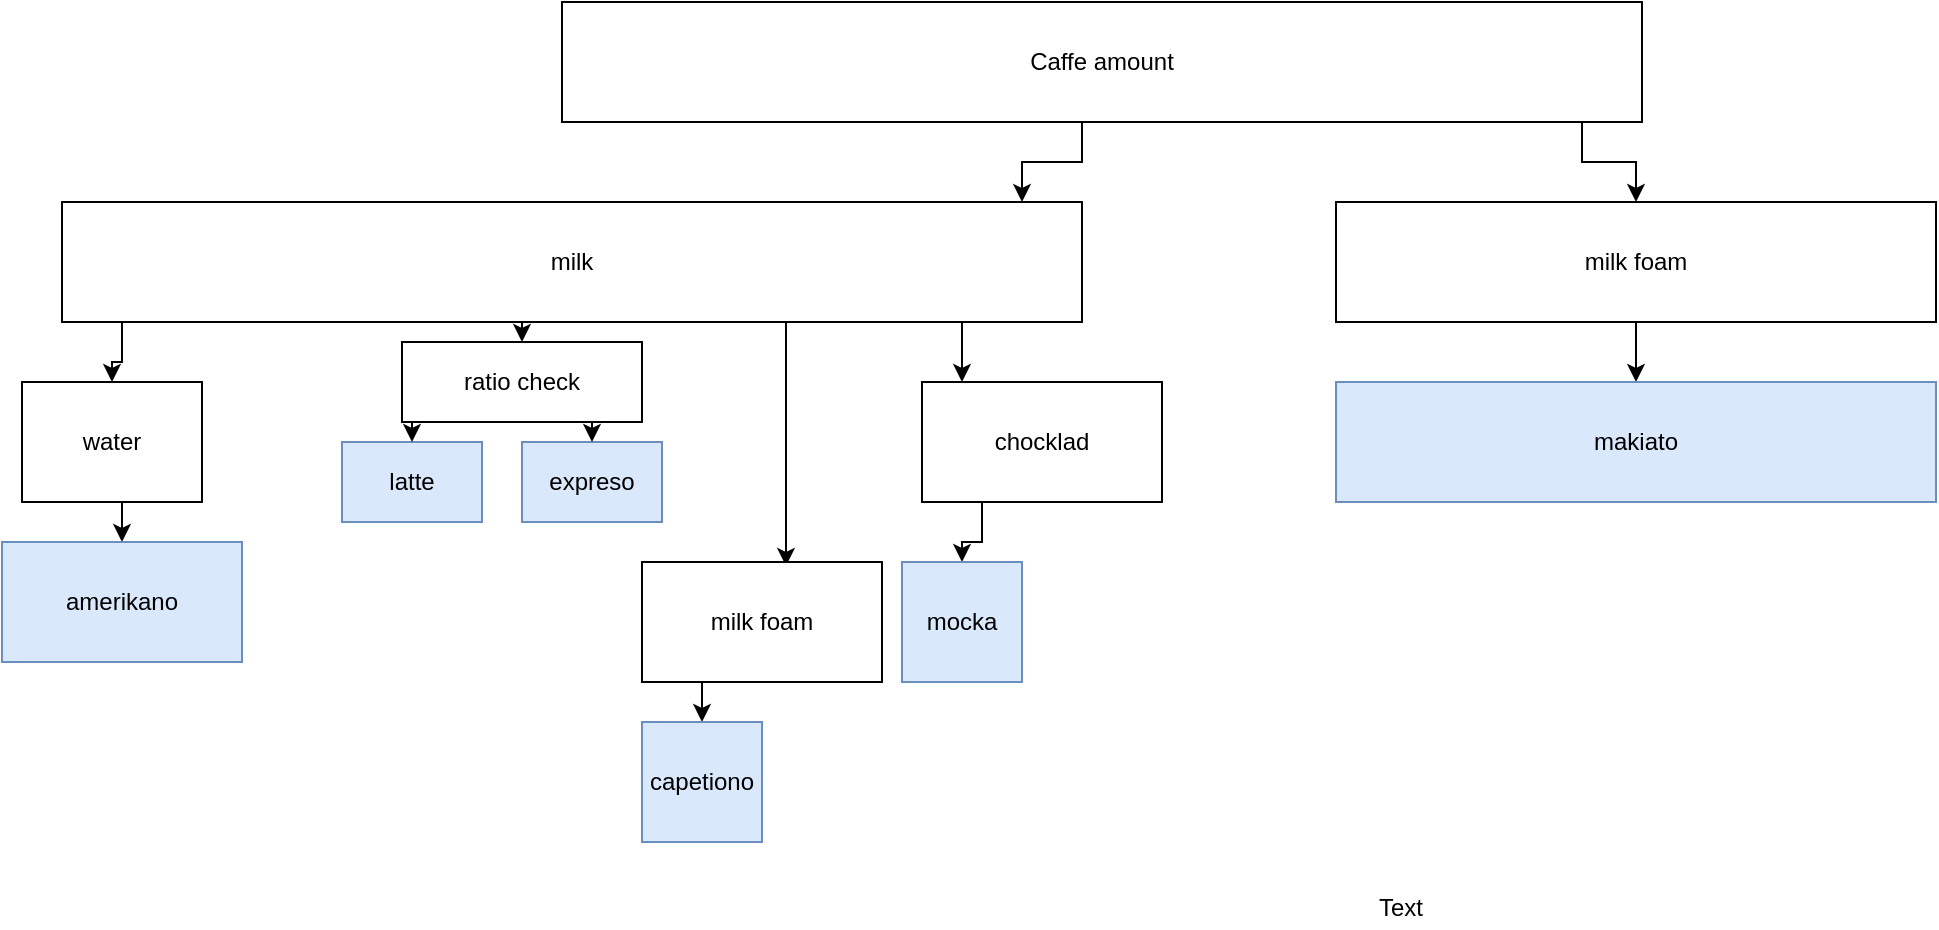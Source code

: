 <mxfile version="12.5.3" type="device"><diagram id="Z9fNK76Pbq1OMo1wvbKV" name="Page-1"><mxGraphModel dx="1769" dy="642" grid="1" gridSize="10" guides="1" tooltips="1" connect="1" arrows="1" fold="1" page="1" pageScale="1" pageWidth="827" pageHeight="1169" math="0" shadow="0"><root><mxCell id="0"/><mxCell id="1" parent="0"/><mxCell id="CTujhZbAA45Agaao7UOw-3" value="" style="edgeStyle=orthogonalEdgeStyle;rounded=0;orthogonalLoop=1;jettySize=auto;html=1;" edge="1" parent="1" source="CTujhZbAA45Agaao7UOw-1" target="CTujhZbAA45Agaao7UOw-2"><mxGeometry relative="1" as="geometry"><Array as="points"><mxPoint x="400" y="90"/><mxPoint x="370" y="90"/></Array></mxGeometry></mxCell><mxCell id="CTujhZbAA45Agaao7UOw-18" value="" style="edgeStyle=orthogonalEdgeStyle;rounded=0;orthogonalLoop=1;jettySize=auto;html=1;" edge="1" parent="1" source="CTujhZbAA45Agaao7UOw-1" target="CTujhZbAA45Agaao7UOw-17"><mxGeometry relative="1" as="geometry"><Array as="points"><mxPoint x="650" y="90"/><mxPoint x="677" y="90"/></Array></mxGeometry></mxCell><mxCell id="CTujhZbAA45Agaao7UOw-1" value="Caffe amount" style="rounded=0;whiteSpace=wrap;html=1;" vertex="1" parent="1"><mxGeometry x="140" y="10" width="540" height="60" as="geometry"/></mxCell><mxCell id="CTujhZbAA45Agaao7UOw-20" value="" style="edgeStyle=orthogonalEdgeStyle;rounded=0;orthogonalLoop=1;jettySize=auto;html=1;" edge="1" parent="1" source="CTujhZbAA45Agaao7UOw-17" target="CTujhZbAA45Agaao7UOw-19"><mxGeometry relative="1" as="geometry"/></mxCell><mxCell id="CTujhZbAA45Agaao7UOw-17" value="milk foam" style="rounded=0;whiteSpace=wrap;html=1;" vertex="1" parent="1"><mxGeometry x="527" y="110" width="300" height="60" as="geometry"/></mxCell><mxCell id="CTujhZbAA45Agaao7UOw-19" value="makiato" style="rounded=0;whiteSpace=wrap;html=1;fillColor=#dae8fc;strokeColor=#6c8ebf;" vertex="1" parent="1"><mxGeometry x="527" y="200" width="300" height="60" as="geometry"/></mxCell><mxCell id="CTujhZbAA45Agaao7UOw-11" value="" style="edgeStyle=orthogonalEdgeStyle;rounded=0;orthogonalLoop=1;jettySize=auto;html=1;" edge="1" parent="1" source="CTujhZbAA45Agaao7UOw-2" target="CTujhZbAA45Agaao7UOw-10"><mxGeometry relative="1" as="geometry"><Array as="points"><mxPoint x="340" y="180"/><mxPoint x="340" y="180"/></Array></mxGeometry></mxCell><mxCell id="CTujhZbAA45Agaao7UOw-25" style="edgeStyle=orthogonalEdgeStyle;rounded=0;orthogonalLoop=1;jettySize=auto;html=1;exitX=0.5;exitY=1;exitDx=0;exitDy=0;entryX=0.6;entryY=0.033;entryDx=0;entryDy=0;entryPerimeter=0;" edge="1" parent="1" source="CTujhZbAA45Agaao7UOw-2" target="CTujhZbAA45Agaao7UOw-12"><mxGeometry relative="1" as="geometry"><Array as="points"><mxPoint x="252" y="170"/></Array></mxGeometry></mxCell><mxCell id="CTujhZbAA45Agaao7UOw-32" style="edgeStyle=orthogonalEdgeStyle;rounded=0;orthogonalLoop=1;jettySize=auto;html=1;exitX=0.25;exitY=1;exitDx=0;exitDy=0;" edge="1" parent="1" source="CTujhZbAA45Agaao7UOw-2" target="CTujhZbAA45Agaao7UOw-14"><mxGeometry relative="1" as="geometry"><Array as="points"><mxPoint x="-80" y="170"/><mxPoint x="-80" y="190"/><mxPoint x="-85" y="190"/></Array></mxGeometry></mxCell><mxCell id="CTujhZbAA45Agaao7UOw-38" style="edgeStyle=orthogonalEdgeStyle;rounded=0;orthogonalLoop=1;jettySize=auto;html=1;exitX=0.5;exitY=1;exitDx=0;exitDy=0;entryX=0.5;entryY=0;entryDx=0;entryDy=0;" edge="1" parent="1" source="CTujhZbAA45Agaao7UOw-2" target="CTujhZbAA45Agaao7UOw-37"><mxGeometry relative="1" as="geometry"/></mxCell><mxCell id="CTujhZbAA45Agaao7UOw-2" value="milk" style="rounded=0;whiteSpace=wrap;html=1;" vertex="1" parent="1"><mxGeometry x="-110" y="110" width="510" height="60" as="geometry"/></mxCell><mxCell id="CTujhZbAA45Agaao7UOw-24" value="" style="edgeStyle=orthogonalEdgeStyle;rounded=0;orthogonalLoop=1;jettySize=auto;html=1;" edge="1" parent="1" source="CTujhZbAA45Agaao7UOw-10" target="CTujhZbAA45Agaao7UOw-23"><mxGeometry relative="1" as="geometry"><Array as="points"><mxPoint x="350" y="280"/><mxPoint x="340" y="280"/></Array></mxGeometry></mxCell><mxCell id="CTujhZbAA45Agaao7UOw-10" value="chocklad" style="rounded=0;whiteSpace=wrap;html=1;" vertex="1" parent="1"><mxGeometry x="320" y="200" width="120" height="60" as="geometry"/></mxCell><mxCell id="CTujhZbAA45Agaao7UOw-23" value="mocka" style="rounded=0;whiteSpace=wrap;html=1;fillColor=#dae8fc;strokeColor=#6c8ebf;" vertex="1" parent="1"><mxGeometry x="310" y="290" width="60" height="60" as="geometry"/></mxCell><mxCell id="CTujhZbAA45Agaao7UOw-28" style="edgeStyle=orthogonalEdgeStyle;rounded=0;orthogonalLoop=1;jettySize=auto;html=1;exitX=0.25;exitY=1;exitDx=0;exitDy=0;entryX=0.5;entryY=0;entryDx=0;entryDy=0;" edge="1" parent="1" source="CTujhZbAA45Agaao7UOw-12" target="CTujhZbAA45Agaao7UOw-27"><mxGeometry relative="1" as="geometry"/></mxCell><mxCell id="CTujhZbAA45Agaao7UOw-12" value="milk foam" style="rounded=0;whiteSpace=wrap;html=1;" vertex="1" parent="1"><mxGeometry x="180" y="290" width="120" height="60" as="geometry"/></mxCell><mxCell id="CTujhZbAA45Agaao7UOw-31" style="edgeStyle=orthogonalEdgeStyle;rounded=0;orthogonalLoop=1;jettySize=auto;html=1;exitX=0.5;exitY=1;exitDx=0;exitDy=0;entryX=0.5;entryY=0;entryDx=0;entryDy=0;" edge="1" parent="1" source="CTujhZbAA45Agaao7UOw-14" target="CTujhZbAA45Agaao7UOw-30"><mxGeometry relative="1" as="geometry"/></mxCell><mxCell id="CTujhZbAA45Agaao7UOw-14" value="water" style="rounded=0;whiteSpace=wrap;html=1;" vertex="1" parent="1"><mxGeometry x="-130" y="200" width="90" height="60" as="geometry"/></mxCell><mxCell id="CTujhZbAA45Agaao7UOw-21" value="expreso" style="rounded=0;whiteSpace=wrap;html=1;fillColor=#dae8fc;strokeColor=#6c8ebf;" vertex="1" parent="1"><mxGeometry x="120" y="230" width="70" height="40" as="geometry"/></mxCell><mxCell id="CTujhZbAA45Agaao7UOw-27" value="capetiono" style="rounded=0;whiteSpace=wrap;html=1;fillColor=#dae8fc;strokeColor=#6c8ebf;" vertex="1" parent="1"><mxGeometry x="180" y="370" width="60" height="60" as="geometry"/></mxCell><mxCell id="CTujhZbAA45Agaao7UOw-30" value="amerikano" style="rounded=0;whiteSpace=wrap;html=1;fillColor=#dae8fc;strokeColor=#6c8ebf;" vertex="1" parent="1"><mxGeometry x="-140" y="280" width="120" height="60" as="geometry"/></mxCell><mxCell id="CTujhZbAA45Agaao7UOw-34" value="latte" style="rounded=0;whiteSpace=wrap;html=1;fillColor=#dae8fc;strokeColor=#6c8ebf;" vertex="1" parent="1"><mxGeometry x="30" y="230" width="70" height="40" as="geometry"/></mxCell><mxCell id="CTujhZbAA45Agaao7UOw-39" style="edgeStyle=orthogonalEdgeStyle;rounded=0;orthogonalLoop=1;jettySize=auto;html=1;exitX=0.25;exitY=1;exitDx=0;exitDy=0;entryX=0.5;entryY=0;entryDx=0;entryDy=0;" edge="1" parent="1" source="CTujhZbAA45Agaao7UOw-37" target="CTujhZbAA45Agaao7UOw-34"><mxGeometry relative="1" as="geometry"/></mxCell><mxCell id="CTujhZbAA45Agaao7UOw-40" style="edgeStyle=orthogonalEdgeStyle;rounded=0;orthogonalLoop=1;jettySize=auto;html=1;exitX=0.75;exitY=1;exitDx=0;exitDy=0;entryX=0.5;entryY=0;entryDx=0;entryDy=0;" edge="1" parent="1" source="CTujhZbAA45Agaao7UOw-37" target="CTujhZbAA45Agaao7UOw-21"><mxGeometry relative="1" as="geometry"/></mxCell><mxCell id="CTujhZbAA45Agaao7UOw-37" value="ratio check" style="rounded=0;whiteSpace=wrap;html=1;" vertex="1" parent="1"><mxGeometry x="60" y="180" width="120" height="40" as="geometry"/></mxCell><mxCell id="CTujhZbAA45Agaao7UOw-41" value="Text" style="text;html=1;align=center;verticalAlign=middle;resizable=0;points=[];autosize=1;" vertex="1" parent="1"><mxGeometry x="539" y="453" width="40" height="20" as="geometry"/></mxCell></root></mxGraphModel></diagram></mxfile>